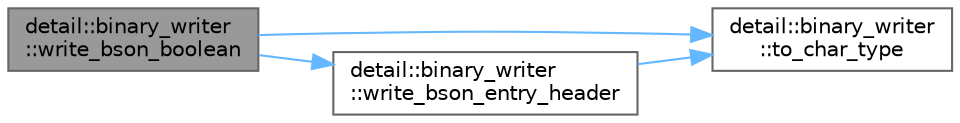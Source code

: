 digraph "detail::binary_writer::write_bson_boolean"
{
 // LATEX_PDF_SIZE
  bgcolor="transparent";
  edge [fontname=Helvetica,fontsize=10,labelfontname=Helvetica,labelfontsize=10];
  node [fontname=Helvetica,fontsize=10,shape=box,height=0.2,width=0.4];
  rankdir="LR";
  Node1 [id="Node000001",label="detail::binary_writer\l::write_bson_boolean",height=0.2,width=0.4,color="gray40", fillcolor="grey60", style="filled", fontcolor="black",tooltip="Writes a BSON element with key name and boolean value value."];
  Node1 -> Node2 [id="edge1_Node000001_Node000002",color="steelblue1",style="solid",tooltip=" "];
  Node2 [id="Node000002",label="detail::binary_writer\l::to_char_type",height=0.2,width=0.4,color="grey40", fillcolor="white", style="filled",URL="$classdetail_1_1binary__writer.html#a2822d4a58bbb0dc2198686da430e8906",tooltip=" "];
  Node1 -> Node3 [id="edge2_Node000001_Node000003",color="steelblue1",style="solid",tooltip=" "];
  Node3 [id="Node000003",label="detail::binary_writer\l::write_bson_entry_header",height=0.2,width=0.4,color="grey40", fillcolor="white", style="filled",URL="$classdetail_1_1binary__writer.html#aec35b5420c48539db2959ef88ae296d5",tooltip="Writes the given element_type and name to the output adapter."];
  Node3 -> Node2 [id="edge3_Node000003_Node000002",color="steelblue1",style="solid",tooltip=" "];
}
